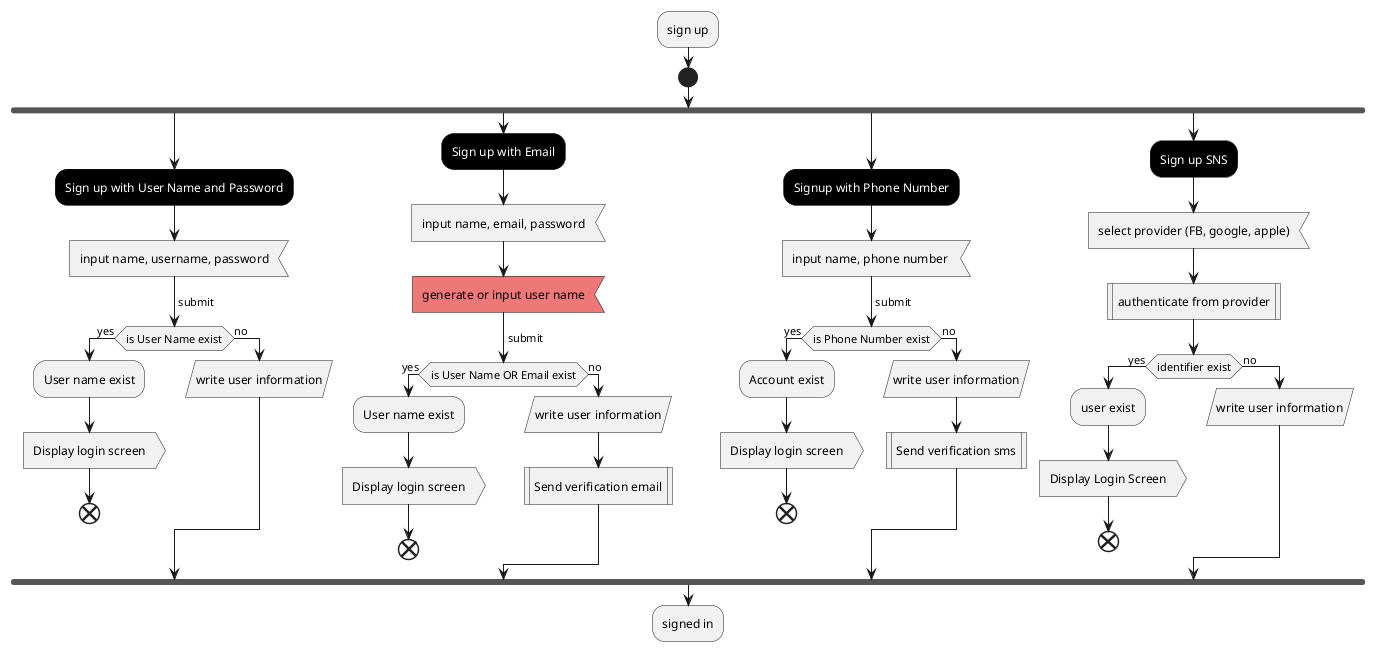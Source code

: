 @startuml
skinparam Shadowing false

:sign up;
start
fork
#000:<color:#FFF>Sign up with User Name and Password</color>;
:input name, username, password<
->submit;

if (is User Name exist) then (yes)
  :User name exist;
  :Display login screen>
  end
else (no)
  :write user information/
endif

fork again

#000:<color:#FFF>Sign up with Email</color>;
:input name, email, password<
#e77:generate or input user name<
->submit;

if (is User Name OR Email exist) then (yes)
  :User name exist;
  :Display login screen>
  end
else (no)
  :write user information/
  :Send verification email|

endif

fork again
#000:<color:#FFF>Signup with Phone Number</color>;
:input name, phone number <
->submit;

if (is Phone Number exist) then (yes)
  :Account exist;
  :Display login screen>
  end
else(no)
  :write user information/
  :Send verification sms|

endif

fork again
#000:<color:#FFF>Sign up SNS</color>;
:select provider (FB, google, apple)<
:authenticate from provider|
if(identifier exist)then (yes)
  :user exist;
  :Display Login Screen>
  end
else (no)
  :write user information/

endif

end fork

:signed in;


@enduml